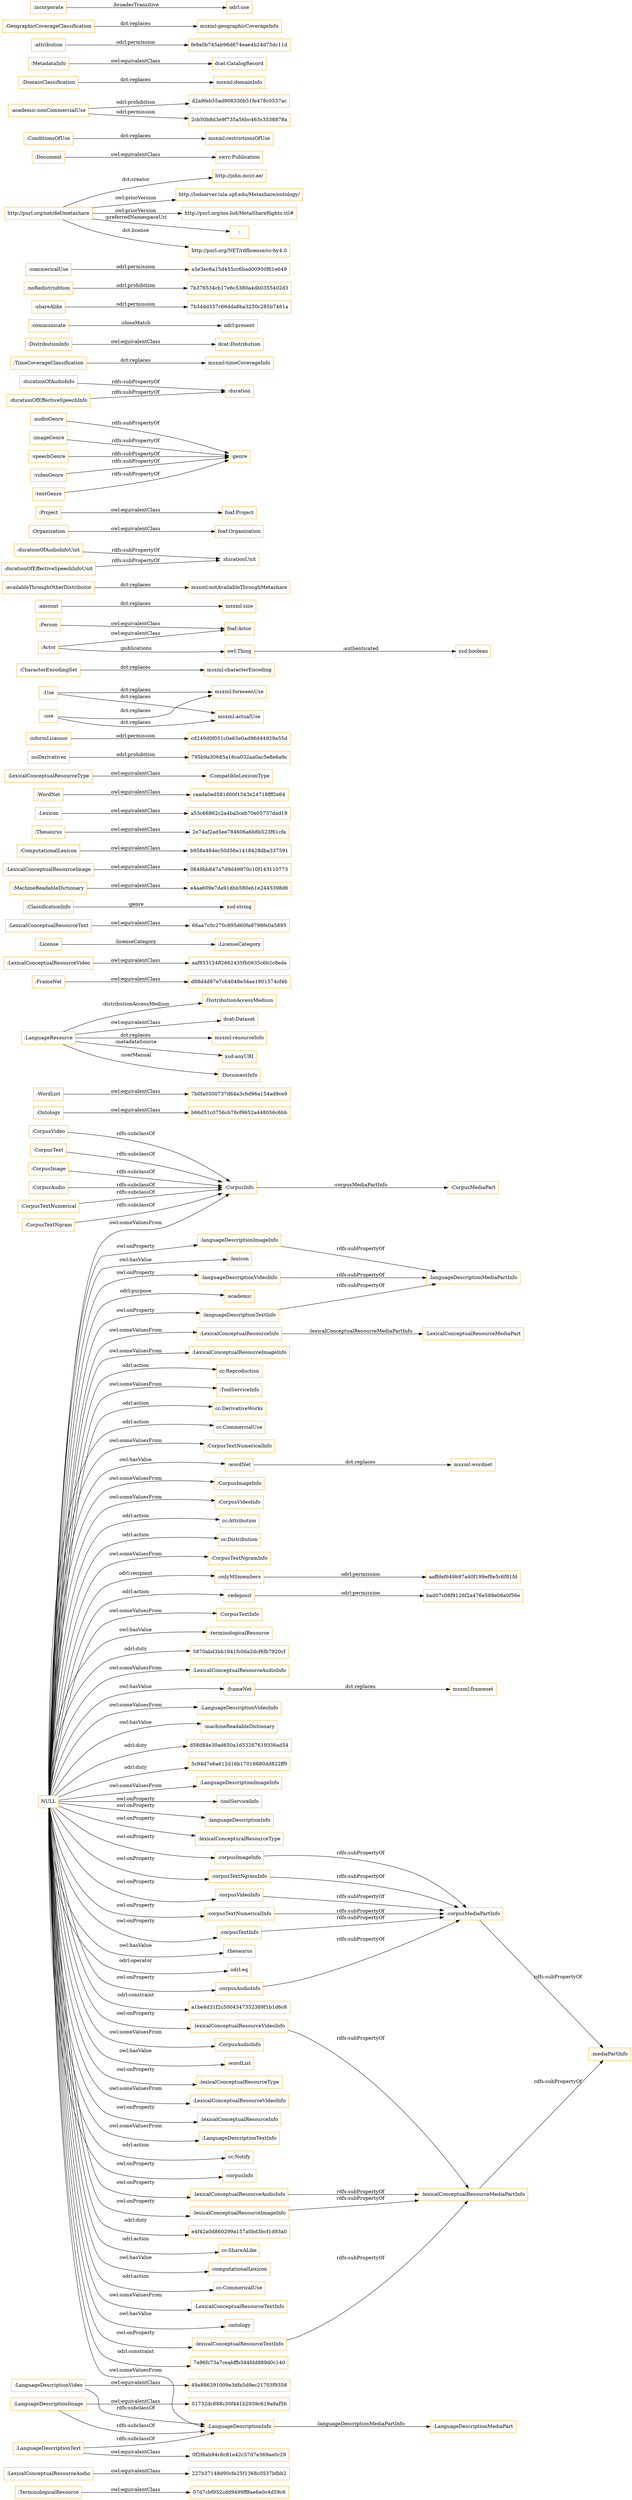 digraph ar2dtool_diagram { 
rankdir=LR;
size="1501"
node [shape = rectangle, color="orange"]; ":TerminologicalResource" ":LexicalConceptualResourceAudio" ":CorpusVideo" ":LexicalConceptualResourceMediaPart" ":Ontology" ":WordList" ":LanguageDescriptionVideo" ":DistributionAccessMedium" ":FrameNet" ":CorpusText" ":LexicalConceptualResourceVideo" ":LicenseCategory" ":CorpusImage" ":LexicalConceptualResourceText" ":CorpusAudio" ":ClassificationInfo" ":MachineReadableDictionary" ":CorpusTextNumerical" ":LexicalConceptualResourceImage" ":ComputationalLexicon" ":Thesaurus" ":Lexicon" ":CorpusMediaPart" ":LanguageDescriptionImage" ":LanguageDescriptionText" ":WordNet" ":LanguageDescriptionMediaPart" ":CorpusTextNgram" ; /*classes style*/
	":LexicalConceptualResourceType" -> ":CompatibleLexiconType" [ label = "owl:equivalentClass" ];
	":noDerivatives" -> "795b9a30685a16ca032aa0ac5e8e6a9c" [ label = "odrl:prohibition" ];
	":informLicensor" -> "cd249d0f051c0e65e0ad96d44929a55d" [ label = "odrl:permission" ];
	":lexicalConceptualResourceMediaPartInfo" -> ":mediaPartInfo" [ label = "rdfs:subPropertyOf" ];
	":CorpusTextNumerical" -> ":CorpusInfo" [ label = "rdfs:subclassOf" ];
	":WordList" -> "7b0fa0500737d64a3c6d96a154ad9ce9" [ label = "owl:equivalentClass" ];
	":LanguageDescriptionText" -> "0f2f6ab94c8c81e42c57d7e369ae0c29" [ label = "owl:equivalentClass" ];
	":LanguageDescriptionText" -> ":LanguageDescriptionInfo" [ label = "rdfs:subclassOf" ];
	":Use" -> "msxml:foreseenUse" [ label = "dct:replaces" ];
	":Use" -> "msxml:actualUse" [ label = "dct:replaces" ];
	":CharacterEncodingSet" -> "msxml:characterEncoding" [ label = "dct:replaces" ];
	":LexicalConceptualResourceImage" -> "0849bb847a7d9d49970c10f143110773" [ label = "owl:equivalentClass" ];
	":Person" -> "foaf:Actor" [ label = "owl:equivalentClass" ];
	":ComputationalLexicon" -> "b958a484ec50d56e1418428dba337591" [ label = "owl:equivalentClass" ];
	":amount" -> "msxml:size" [ label = "dct:replaces" ];
	":WordNet" -> "caada0ed581d00f1543e24718fff2e64" [ label = "owl:equivalentClass" ];
	":LanguageDescriptionVideo" -> "49a886291009e3dfa5d9ec21703f9358" [ label = "owl:equivalentClass" ];
	":LanguageDescriptionVideo" -> ":LanguageDescriptionInfo" [ label = "rdfs:subclassOf" ];
	":CorpusText" -> ":CorpusInfo" [ label = "rdfs:subclassOf" ];
	":corpusTextInfo" -> ":corpusMediaPartInfo" [ label = "rdfs:subPropertyOf" ];
	":availableThroughOtherDistributor" -> "msxml:notAvailableThroughMetashare" [ label = "dct:replaces" ];
	":durationOfAudioInfoUnit" -> ":durationUnit" [ label = "rdfs:subPropertyOf" ];
	":redeposit" -> "bad07c08f9126f2a476e588e08a0f56e" [ label = "odrl:permission" ];
	":Ontology" -> "b66d51c0756cb78cf9652a448056c6bb" [ label = "owl:equivalentClass" ];
	":Organization" -> "foaf:Organization" [ label = "owl:equivalentClass" ];
	":Project" -> "foaf:Project" [ label = "owl:equivalentClass" ];
	":audioGenre" -> ":genre" [ label = "rdfs:subPropertyOf" ];
	":imageGenre" -> ":genre" [ label = "rdfs:subPropertyOf" ];
	":durationOfAudioInfo" -> ":duration" [ label = "rdfs:subPropertyOf" ];
	":speechGenre" -> ":genre" [ label = "rdfs:subPropertyOf" ];
	":CorpusImage" -> ":CorpusInfo" [ label = "rdfs:subclassOf" ];
	":videoGenre" -> ":genre" [ label = "rdfs:subPropertyOf" ];
	":frameNet" -> "msxml:framenet" [ label = "dct:replaces" ];
	":TimeCoverageClassification" -> "msxml:timeCoverageInfo" [ label = "dct:replaces" ];
	":lexicalConceptualResourceImageInfo" -> ":lexicalConceptualResourceMediaPartInfo" [ label = "rdfs:subPropertyOf" ];
	":textGenre" -> ":genre" [ label = "rdfs:subPropertyOf" ];
	":LexicalConceptualResourceText" -> "66aa7c0c270c895d60fa8798fe0a5895" [ label = "owl:equivalentClass" ];
	":languageDescriptionImageInfo" -> ":languageDescriptionMediaPartInfo" [ label = "rdfs:subPropertyOf" ];
	":DistributionInfo" -> "dcat:Distribution" [ label = "owl:equivalentClass" ];
	":TerminologicalResource" -> "07d7cbf952cdd9499ff8ae6e0c4d59c6" [ label = "owl:equivalentClass" ];
	":communicate" -> "odrl:present" [ label = ":closeMatch" ];
	":shareAlike" -> "7b34dd357c66dda8ba3250c285b7461a" [ label = "odrl:permission" ];
	":noRedistriubtion" -> "7b376534cb17e6c5380a4db0355402d3" [ label = "odrl:prohibition" ];
	":LanguageResource" -> "dcat:Dataset" [ label = "owl:equivalentClass" ];
	":LanguageResource" -> "msxml:resourceInfo" [ label = "dct:replaces" ];
	":Lexicon" -> "a53c66862c2a4ba5ceb70e05737dad19" [ label = "owl:equivalentClass" ];
	":MachineReadableDictionary" -> "e4aa609e7da91dbb580eb1e2445398d6" [ label = "owl:equivalentClass" ];
	":commericalUse" -> "a5e3ec6a15d455cc6bad00950f61e649" [ label = "odrl:permission" ];
	"NULL" -> ":thesaurus" [ label = "owl:hasValue" ];
	"NULL" -> "odrl:eq" [ label = "odrl:operator" ];
	"NULL" -> ":corpusTextNgramInfo" [ label = "owl:onProperty" ];
	"NULL" -> "a1be4d31f2c5004347352389f1b1d6c8" [ label = "odrl:constraint" ];
	"NULL" -> ":corpusVideoInfo" [ label = "owl:onProperty" ];
	"NULL" -> ":CorpusAudioInfo" [ label = "owl:someValuesFrom" ];
	"NULL" -> ":wordList" [ label = "owl:hasValue" ];
	"NULL" -> ":lexicalConceptualResourceType" [ label = "owl:onProperty" ];
	"NULL" -> ":LexicalConceptualResourceVideoInfo" [ label = "owl:someValuesFrom" ];
	"NULL" -> ":lexicalConceptualResourceInfo" [ label = "owl:onProperty" ];
	"NULL" -> ":LanguageDescriptionTextInfo" [ label = "owl:someValuesFrom" ];
	"NULL" -> "cc:Notify" [ label = "odrl:action" ];
	"NULL" -> ":corpusInfo" [ label = "owl:onProperty" ];
	"NULL" -> ":corpusTextNumericalInfo" [ label = "owl:onProperty" ];
	"NULL" -> ":lexicalConceptualResourceAudioInfo" [ label = "owl:onProperty" ];
	"NULL" -> "e4f42a0d860299a157a0bd3bcf1d93a0" [ label = "odrl:duty" ];
	"NULL" -> "cc:ShareALike" [ label = "odrl:action" ];
	"NULL" -> ":computationalLexicon" [ label = "owl:hasValue" ];
	"NULL" -> "cc:CommericalUse" [ label = "odrl:action" ];
	"NULL" -> ":LexicalConceptualResourceTextInfo" [ label = "owl:someValuesFrom" ];
	"NULL" -> ":ontology" [ label = "owl:hasValue" ];
	"NULL" -> ":corpusAudioInfo" [ label = "owl:onProperty" ];
	"NULL" -> "7a96fc73a7ceabffb344fdd889d0c140" [ label = "odrl:constraint" ];
	"NULL" -> ":lexicalConceptualResourceVideoInfo" [ label = "owl:onProperty" ];
	"NULL" -> ":lexicon" [ label = "owl:hasValue" ];
	"NULL" -> ":languageDescriptionTextInfo" [ label = "owl:onProperty" ];
	"NULL" -> ":academic" [ label = "odrl:purpose" ];
	"NULL" -> ":LexicalConceptualResourceInfo" [ label = "owl:someValuesFrom" ];
	"NULL" -> ":wordNet" [ label = "owl:hasValue" ];
	"NULL" -> ":LexicalConceptualResourceImageInfo" [ label = "owl:someValuesFrom" ];
	"NULL" -> "cc:Reproduction" [ label = "odrl:action" ];
	"NULL" -> ":ToolServiceInfo" [ label = "owl:someValuesFrom" ];
	"NULL" -> "cc:DerivativeWorks" [ label = "odrl:action" ];
	"NULL" -> "cc:CommercialUse" [ label = "odrl:action" ];
	"NULL" -> ":CorpusTextNumericalInfo" [ label = "owl:someValuesFrom" ];
	"NULL" -> ":corpusImageInfo" [ label = "owl:onProperty" ];
	"NULL" -> ":CorpusImageInfo" [ label = "owl:someValuesFrom" ];
	"NULL" -> ":languageDescriptionImageInfo" [ label = "owl:onProperty" ];
	"NULL" -> ":LanguageDescriptionInfo" [ label = "owl:someValuesFrom" ];
	"NULL" -> ":redeposit" [ label = "odrl:action" ];
	"NULL" -> ":CorpusVideoInfo" [ label = "owl:someValuesFrom" ];
	"NULL" -> "cc:Attribution" [ label = "odrl:action" ];
	"NULL" -> "cc:Distribution" [ label = "odrl:action" ];
	"NULL" -> ":CorpusTextNgramInfo" [ label = "owl:someValuesFrom" ];
	"NULL" -> ":lexicalConceptualResourceTextInfo" [ label = "owl:onProperty" ];
	"NULL" -> ":corpusTextInfo" [ label = "owl:onProperty" ];
	"NULL" -> ":lexicalConceptualResourceImageInfo" [ label = "owl:onProperty" ];
	"NULL" -> ":languageDescriptionVideoInfo" [ label = "owl:onProperty" ];
	"NULL" -> ":CorpusTextInfo" [ label = "owl:someValuesFrom" ];
	"NULL" -> ":terminologicalResource" [ label = "owl:hasValue" ];
	"NULL" -> "5870abd3bb1941fc06a2dcf6fb7920cf" [ label = "odrl:duty" ];
	"NULL" -> ":LexicalConceptualResourceAudioInfo" [ label = "owl:someValuesFrom" ];
	"NULL" -> ":CorpusInfo" [ label = "owl:someValuesFrom" ];
	"NULL" -> ":onlyMSmembers" [ label = "odrl:recipient" ];
	"NULL" -> ":LanguageDescriptionVideoInfo" [ label = "owl:someValuesFrom" ];
	"NULL" -> ":machineReadableDictionary" [ label = "owl:hasValue" ];
	"NULL" -> ":frameNet" [ label = "owl:hasValue" ];
	"NULL" -> "d58d84e30ad650a1d53267619336ad54" [ label = "odrl:duty" ];
	"NULL" -> "5c94d7e6a612d16b17018680dd822ff9" [ label = "odrl:duty" ];
	"NULL" -> ":LanguageDescriptionImageInfo" [ label = "owl:someValuesFrom" ];
	"NULL" -> ":toolServiceInfo" [ label = "owl:onProperty" ];
	"NULL" -> ":languageDescriptionInfo" [ label = "owl:onProperty" ];
	"NULL" -> ":lexicalConcepturalResourceType" [ label = "owl:onProperty" ];
	":corpusImageInfo" -> ":corpusMediaPartInfo" [ label = "rdfs:subPropertyOf" ];
	":LexicalConceptualResourceAudio" -> "227b37148d90cfe25f1368c0537bfbb2" [ label = "owl:equivalentClass" ];
	":lexicalConceptualResourceAudioInfo" -> ":lexicalConceptualResourceMediaPartInfo" [ label = "rdfs:subPropertyOf" ];
	":Thesaurus" -> "2e74af2ad5ee784606a6b8b523f61cfa" [ label = "owl:equivalentClass" ];
	":LexicalConceptualResourceVideo" -> "aaf85312482662435fb0635c6b2c8eda" [ label = "owl:equivalentClass" ];
	":languageDescriptionTextInfo" -> ":languageDescriptionMediaPartInfo" [ label = "rdfs:subPropertyOf" ];
	":CorpusTextNgram" -> ":CorpusInfo" [ label = "rdfs:subclassOf" ];
	":FrameNet" -> "d88d4d87e7c64048e34ae1901574cf46" [ label = "owl:equivalentClass" ];
	":CorpusVideo" -> ":CorpusInfo" [ label = "rdfs:subclassOf" ];
	"http://purl.org/net/def/metashare" -> "http://john.mccr.ae/" [ label = "dct:creator" ];
	"http://purl.org/net/def/metashare" -> "http://lodserver.iula.upf.edu/Metashare/ontology/" [ label = "owl:priorVersion" ];
	"http://purl.org/net/def/metashare" -> "http://purl.org/ms-lod/MetaShareRights.ttl#" [ label = "owl:priorVersion" ];
	"http://purl.org/net/def/metashare" -> ":" [ label = ":preferredNamespaceUri" ];
	"http://purl.org/net/def/metashare" -> "http://purl.org/NET/rdflicense/cc-by4.0" [ label = "dct:license" ];
	":Document" -> "swrc:Publication" [ label = "owl:equivalentClass" ];
	":LanguageDescriptionImage" -> "01732dc888c30f441b2939c619a9af56" [ label = "owl:equivalentClass" ];
	":LanguageDescriptionImage" -> ":LanguageDescriptionInfo" [ label = "rdfs:subclassOf" ];
	":durationOfEffectiveSpeechInfo" -> ":duration" [ label = "rdfs:subPropertyOf" ];
	":ConditionsOfUse" -> "msxml:restrictionsOfUse" [ label = "dct:replaces" ];
	":durationOfEffectiveSpeechInfoUnit" -> ":durationUnit" [ label = "rdfs:subPropertyOf" ];
	":corpusAudioInfo" -> ":corpusMediaPartInfo" [ label = "rdfs:subPropertyOf" ];
	":academic-nonCommercialUse" -> "d2a9feb55ad908330b51fe478c0537ac" [ label = "odrl:prohibition" ];
	":academic-nonCommercialUse" -> "2cb50b8d3e9f735a56bc463c3538878a" [ label = "odrl:permission" ];
	":Actor" -> "foaf:Actor" [ label = "owl:equivalentClass" ];
	":lexicalConceptualResourceVideoInfo" -> ":lexicalConceptualResourceMediaPartInfo" [ label = "rdfs:subPropertyOf" ];
	":wordNet" -> "msxml:wordnet" [ label = "dct:replaces" ];
	":DomainClassification" -> "msxml:domainInfo" [ label = "dct:replaces" ];
	":languageDescriptionVideoInfo" -> ":languageDescriptionMediaPartInfo" [ label = "rdfs:subPropertyOf" ];
	":MetadataInfo" -> "dcat:CatalogRecord" [ label = "owl:equivalentClass" ];
	":corpusTextNumericalInfo" -> ":corpusMediaPartInfo" [ label = "rdfs:subPropertyOf" ];
	":onlyMSmembers" -> "aaffdef649b97a40f199ef8e5c6f81fd" [ label = "odrl:permission" ];
	":corpusMediaPartInfo" -> ":mediaPartInfo" [ label = "rdfs:subPropertyOf" ];
	":CorpusAudio" -> ":CorpusInfo" [ label = "rdfs:subclassOf" ];
	":lexicalConceptualResourceTextInfo" -> ":lexicalConceptualResourceMediaPartInfo" [ label = "rdfs:subPropertyOf" ];
	":corpusVideoInfo" -> ":corpusMediaPartInfo" [ label = "rdfs:subPropertyOf" ];
	":attribution" -> "fe9a0b745ab96d674eae4b24d75dc11d" [ label = "odrl:permission" ];
	":GeographicCoverageClassification" -> "msxml:geographicCoverageInfo" [ label = "dct:replaces" ];
	":corpusTextNgramInfo" -> ":corpusMediaPartInfo" [ label = "rdfs:subPropertyOf" ];
	":use" -> "msxml:foreseenUse" [ label = "dct:replaces" ];
	":use" -> "msxml:actualUse" [ label = "dct:replaces" ];
	":incorporate" -> "odrl:use" [ label = ":broaderTransitive" ];
	":LanguageResource" -> "xsd:anyURI" [ label = ":metadataSource" ];
	":ClassificationInfo" -> "xsd:string" [ label = ":genre" ];
	":LanguageResource" -> ":DistributionAccessMedium" [ label = ":distributionAccessMedium" ];
	"owl:Thing" -> "xsd:boolean" [ label = ":authenticated" ];
	":LexicalConceptualResourceInfo" -> ":LexicalConceptualResourceMediaPart" [ label = ":lexicalConceptualResourceMediaPartInfo" ];
	":License" -> ":LicenseCategory" [ label = ":licenseCategory" ];
	":LanguageResource" -> ":DocumentInfo" [ label = ":userManual" ];
	":Actor" -> "owl:Thing" [ label = ":publications" ];
	":CorpusInfo" -> ":CorpusMediaPart" [ label = ":corpusMediaPartInfo" ];
	":LanguageDescriptionInfo" -> ":LanguageDescriptionMediaPart" [ label = ":languageDescriptionMediaPartInfo" ];

}
